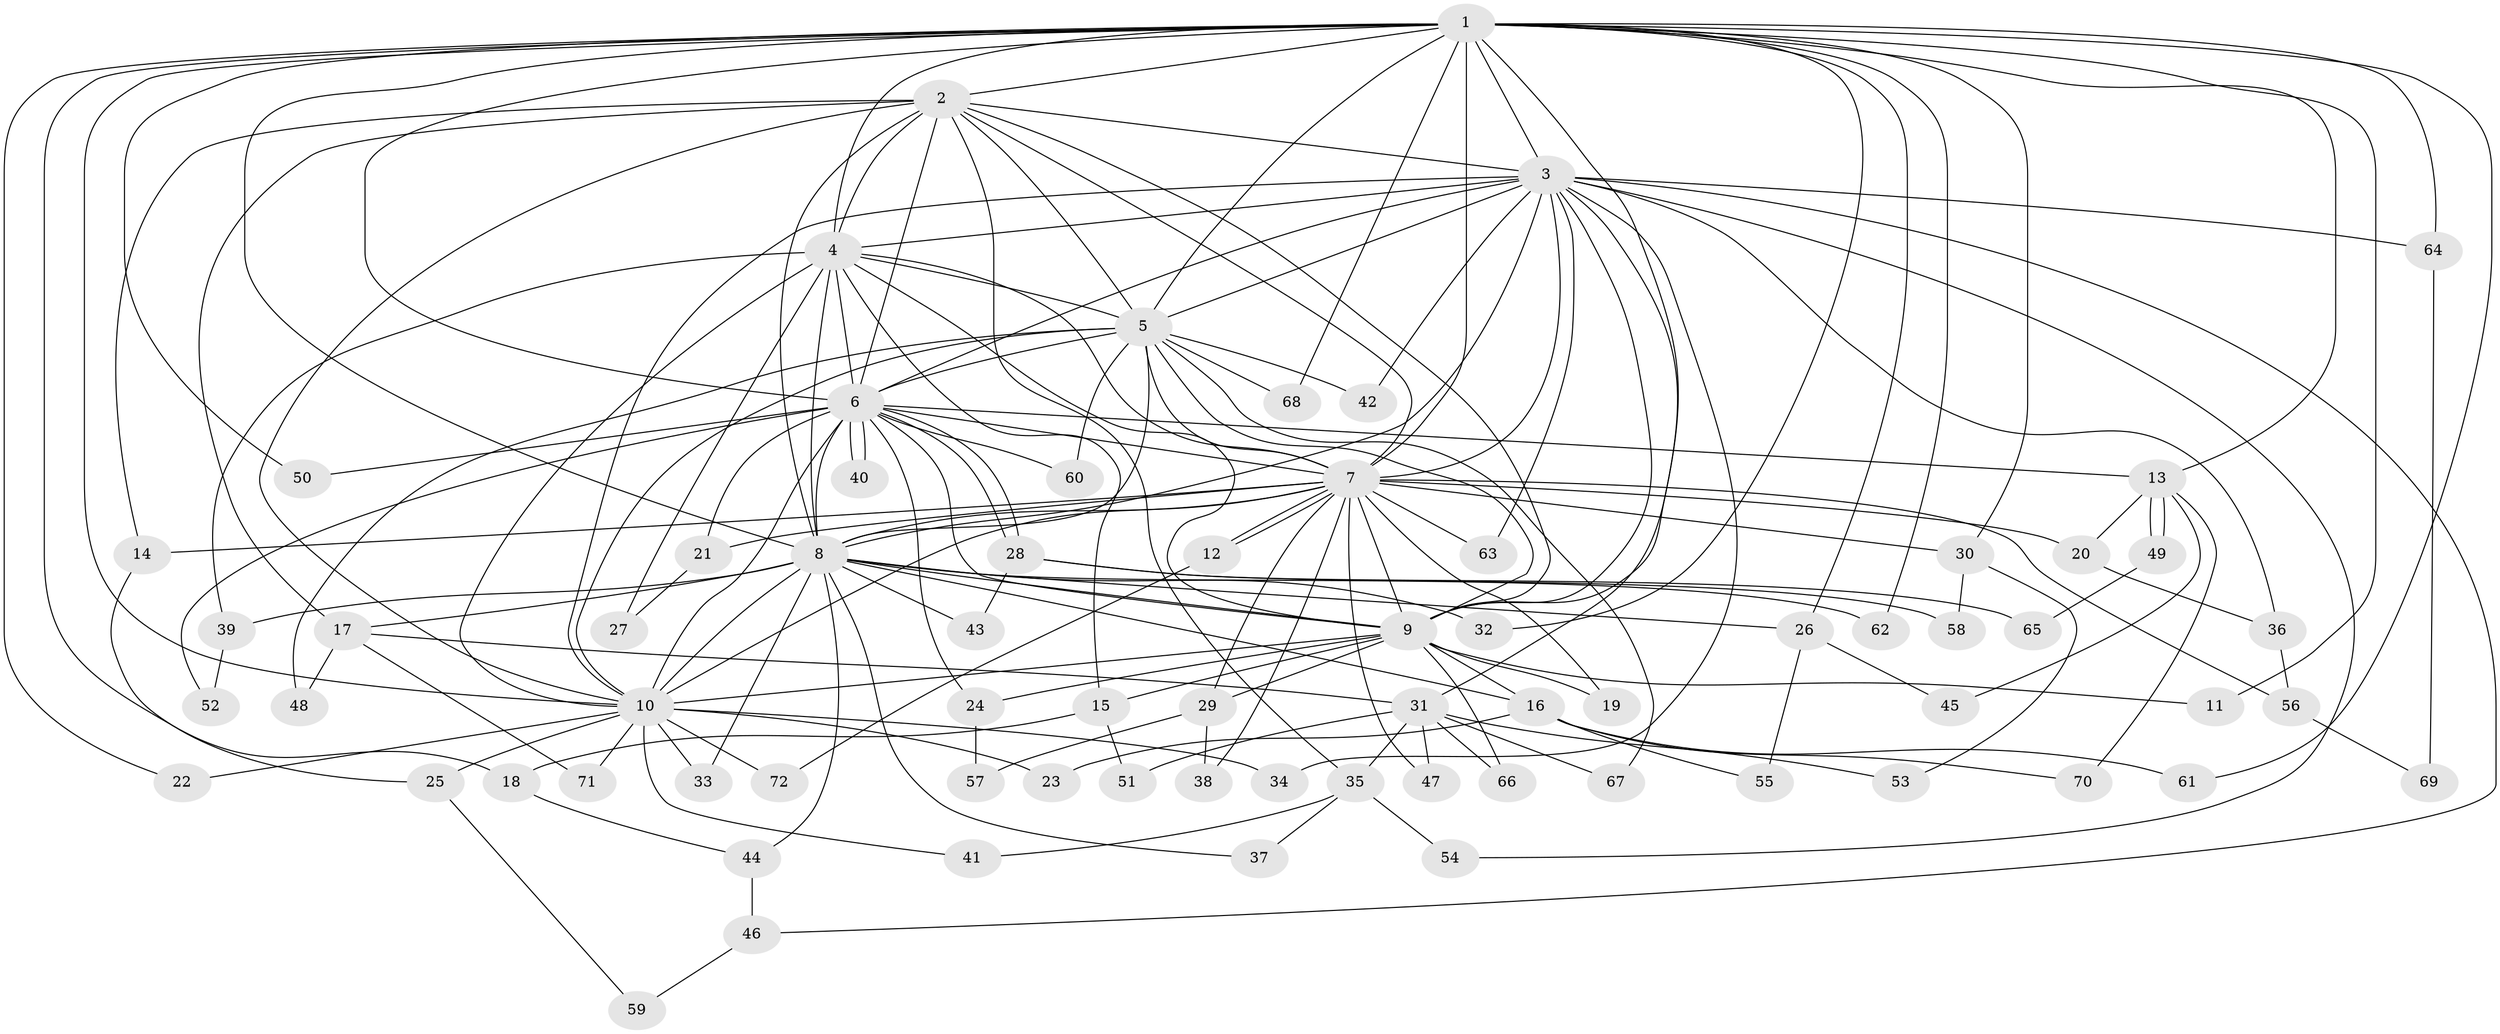 // Generated by graph-tools (version 1.1) at 2025/46/03/09/25 04:46:24]
// undirected, 72 vertices, 169 edges
graph export_dot {
graph [start="1"]
  node [color=gray90,style=filled];
  1;
  2;
  3;
  4;
  5;
  6;
  7;
  8;
  9;
  10;
  11;
  12;
  13;
  14;
  15;
  16;
  17;
  18;
  19;
  20;
  21;
  22;
  23;
  24;
  25;
  26;
  27;
  28;
  29;
  30;
  31;
  32;
  33;
  34;
  35;
  36;
  37;
  38;
  39;
  40;
  41;
  42;
  43;
  44;
  45;
  46;
  47;
  48;
  49;
  50;
  51;
  52;
  53;
  54;
  55;
  56;
  57;
  58;
  59;
  60;
  61;
  62;
  63;
  64;
  65;
  66;
  67;
  68;
  69;
  70;
  71;
  72;
  1 -- 2;
  1 -- 3;
  1 -- 4;
  1 -- 5;
  1 -- 6;
  1 -- 7;
  1 -- 8;
  1 -- 9;
  1 -- 10;
  1 -- 11;
  1 -- 13;
  1 -- 18;
  1 -- 22;
  1 -- 26;
  1 -- 30;
  1 -- 32;
  1 -- 50;
  1 -- 61;
  1 -- 62;
  1 -- 64;
  1 -- 68;
  2 -- 3;
  2 -- 4;
  2 -- 5;
  2 -- 6;
  2 -- 7;
  2 -- 8;
  2 -- 9;
  2 -- 10;
  2 -- 14;
  2 -- 17;
  2 -- 35;
  3 -- 4;
  3 -- 5;
  3 -- 6;
  3 -- 7;
  3 -- 8;
  3 -- 9;
  3 -- 10;
  3 -- 31;
  3 -- 34;
  3 -- 36;
  3 -- 42;
  3 -- 46;
  3 -- 54;
  3 -- 63;
  3 -- 64;
  4 -- 5;
  4 -- 6;
  4 -- 7;
  4 -- 8;
  4 -- 9;
  4 -- 10;
  4 -- 15;
  4 -- 27;
  4 -- 39;
  5 -- 6;
  5 -- 7;
  5 -- 8;
  5 -- 9;
  5 -- 10;
  5 -- 42;
  5 -- 48;
  5 -- 60;
  5 -- 67;
  5 -- 68;
  6 -- 7;
  6 -- 8;
  6 -- 9;
  6 -- 10;
  6 -- 13;
  6 -- 21;
  6 -- 24;
  6 -- 28;
  6 -- 28;
  6 -- 40;
  6 -- 40;
  6 -- 50;
  6 -- 52;
  6 -- 60;
  7 -- 8;
  7 -- 9;
  7 -- 10;
  7 -- 12;
  7 -- 12;
  7 -- 14;
  7 -- 19;
  7 -- 20;
  7 -- 21;
  7 -- 29;
  7 -- 30;
  7 -- 38;
  7 -- 47;
  7 -- 56;
  7 -- 63;
  8 -- 9;
  8 -- 10;
  8 -- 16;
  8 -- 17;
  8 -- 26;
  8 -- 32;
  8 -- 33;
  8 -- 37;
  8 -- 39;
  8 -- 43;
  8 -- 44;
  8 -- 62;
  9 -- 10;
  9 -- 11;
  9 -- 15;
  9 -- 16;
  9 -- 19;
  9 -- 24;
  9 -- 29;
  9 -- 66;
  10 -- 22;
  10 -- 23;
  10 -- 25;
  10 -- 33;
  10 -- 34;
  10 -- 41;
  10 -- 71;
  10 -- 72;
  12 -- 72;
  13 -- 20;
  13 -- 45;
  13 -- 49;
  13 -- 49;
  13 -- 70;
  14 -- 25;
  15 -- 18;
  15 -- 51;
  16 -- 23;
  16 -- 55;
  16 -- 61;
  16 -- 70;
  17 -- 31;
  17 -- 48;
  17 -- 71;
  18 -- 44;
  20 -- 36;
  21 -- 27;
  24 -- 57;
  25 -- 59;
  26 -- 45;
  26 -- 55;
  28 -- 43;
  28 -- 58;
  28 -- 65;
  29 -- 38;
  29 -- 57;
  30 -- 53;
  30 -- 58;
  31 -- 35;
  31 -- 47;
  31 -- 51;
  31 -- 53;
  31 -- 66;
  31 -- 67;
  35 -- 37;
  35 -- 41;
  35 -- 54;
  36 -- 56;
  39 -- 52;
  44 -- 46;
  46 -- 59;
  49 -- 65;
  56 -- 69;
  64 -- 69;
}

